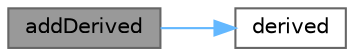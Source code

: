 digraph "addDerived"
{
 // INTERACTIVE_SVG=YES
 // LATEX_PDF_SIZE
  bgcolor="transparent";
  edge [fontname=Helvetica,fontsize=10,labelfontname=Helvetica,labelfontsize=10];
  node [fontname=Helvetica,fontsize=10,shape=box,height=0.2,width=0.4];
  rankdir="LR";
  Node1 [label="addDerived",height=0.2,width=0.4,color="gray40", fillcolor="grey60", style="filled", fontcolor="black",tooltip="Add derived schedules."];
  Node1 -> Node2 [color="steelblue1",style="solid"];
  Node2 [label="derived",height=0.2,width=0.4,color="grey40", fillcolor="white", style="filled",URL="$classore_1_1data_1_1_schedule_data.html#a2f0981e8d19765eafb4a24b6da25bca1",tooltip=" "];
}
